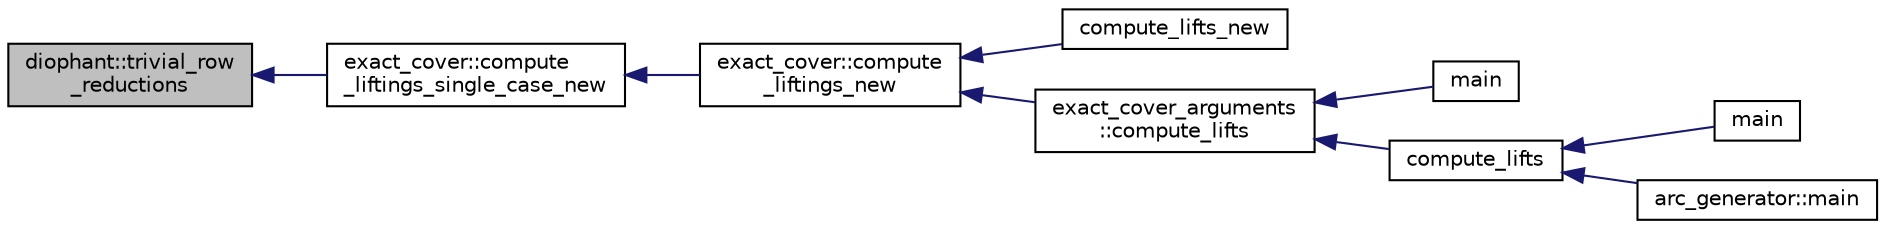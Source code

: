 digraph "diophant::trivial_row_reductions"
{
  edge [fontname="Helvetica",fontsize="10",labelfontname="Helvetica",labelfontsize="10"];
  node [fontname="Helvetica",fontsize="10",shape=record];
  rankdir="LR";
  Node853 [label="diophant::trivial_row\l_reductions",height=0.2,width=0.4,color="black", fillcolor="grey75", style="filled", fontcolor="black"];
  Node853 -> Node854 [dir="back",color="midnightblue",fontsize="10",style="solid",fontname="Helvetica"];
  Node854 [label="exact_cover::compute\l_liftings_single_case_new",height=0.2,width=0.4,color="black", fillcolor="white", style="filled",URL="$df/d94/classexact__cover.html#ab111dd375f84d6f60ec7edeb2b18523e"];
  Node854 -> Node855 [dir="back",color="midnightblue",fontsize="10",style="solid",fontname="Helvetica"];
  Node855 [label="exact_cover::compute\l_liftings_new",height=0.2,width=0.4,color="black", fillcolor="white", style="filled",URL="$df/d94/classexact__cover.html#a1438b5e280f85abcabeb7f68eeabb72b"];
  Node855 -> Node856 [dir="back",color="midnightblue",fontsize="10",style="solid",fontname="Helvetica"];
  Node856 [label="compute_lifts_new",height=0.2,width=0.4,color="black", fillcolor="white", style="filled",URL="$d0/d76/tl__algebra__and__number__theory_8h.html#a7572cd3732ca8df324632282e9002dc4"];
  Node855 -> Node857 [dir="back",color="midnightblue",fontsize="10",style="solid",fontname="Helvetica"];
  Node857 [label="exact_cover_arguments\l::compute_lifts",height=0.2,width=0.4,color="black", fillcolor="white", style="filled",URL="$d3/dae/classexact__cover__arguments.html#ab0cdb09a17201c89aa9f83bd511dbbf7"];
  Node857 -> Node858 [dir="back",color="midnightblue",fontsize="10",style="solid",fontname="Helvetica"];
  Node858 [label="main",height=0.2,width=0.4,color="black", fillcolor="white", style="filled",URL="$dc/df8/spread__classify_8_c.html#a217dbf8b442f20279ea00b898af96f52"];
  Node857 -> Node859 [dir="back",color="midnightblue",fontsize="10",style="solid",fontname="Helvetica"];
  Node859 [label="compute_lifts",height=0.2,width=0.4,color="black", fillcolor="white", style="filled",URL="$d0/d76/tl__algebra__and__number__theory_8h.html#a82fe3b66a6f9d9075eb8847d7bfe556b"];
  Node859 -> Node860 [dir="back",color="midnightblue",fontsize="10",style="solid",fontname="Helvetica"];
  Node860 [label="main",height=0.2,width=0.4,color="black", fillcolor="white", style="filled",URL="$d1/d5e/blt__main_8_c.html#a217dbf8b442f20279ea00b898af96f52"];
  Node859 -> Node861 [dir="back",color="midnightblue",fontsize="10",style="solid",fontname="Helvetica"];
  Node861 [label="arc_generator::main",height=0.2,width=0.4,color="black", fillcolor="white", style="filled",URL="$d4/d21/classarc__generator.html#ad80140b51b165dad1fe6ab232be7829a"];
}
